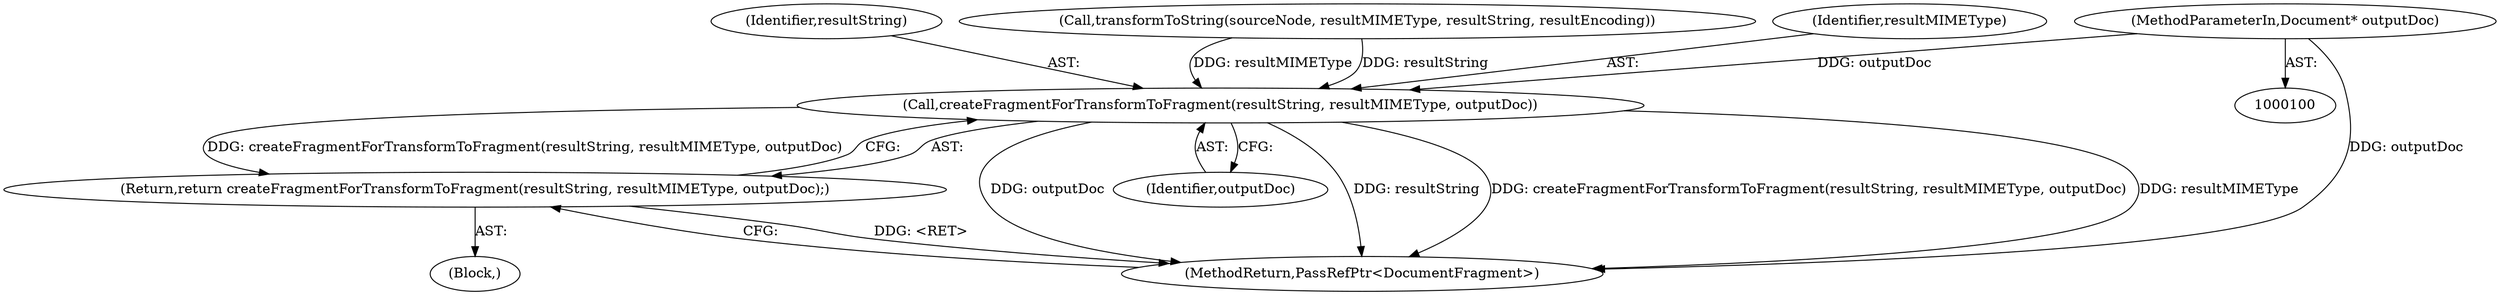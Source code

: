 digraph "0_Chrome_73edae623529f04c668268de49d00324b96166a2_10@pointer" {
"1000102" [label="(MethodParameterIn,Document* outputDoc)"];
"1000122" [label="(Call,createFragmentForTransformToFragment(resultString, resultMIMEType, outputDoc))"];
"1000121" [label="(Return,return createFragmentForTransformToFragment(resultString, resultMIMEType, outputDoc);)"];
"1000125" [label="(Identifier,outputDoc)"];
"1000121" [label="(Return,return createFragmentForTransformToFragment(resultString, resultMIMEType, outputDoc);)"];
"1000122" [label="(Call,createFragmentForTransformToFragment(resultString, resultMIMEType, outputDoc))"];
"1000123" [label="(Identifier,resultString)"];
"1000103" [label="(Block,)"];
"1000114" [label="(Call,transformToString(sourceNode, resultMIMEType, resultString, resultEncoding))"];
"1000126" [label="(MethodReturn,PassRefPtr<DocumentFragment>)"];
"1000102" [label="(MethodParameterIn,Document* outputDoc)"];
"1000124" [label="(Identifier,resultMIMEType)"];
"1000102" -> "1000100"  [label="AST: "];
"1000102" -> "1000126"  [label="DDG: outputDoc"];
"1000102" -> "1000122"  [label="DDG: outputDoc"];
"1000122" -> "1000121"  [label="AST: "];
"1000122" -> "1000125"  [label="CFG: "];
"1000123" -> "1000122"  [label="AST: "];
"1000124" -> "1000122"  [label="AST: "];
"1000125" -> "1000122"  [label="AST: "];
"1000121" -> "1000122"  [label="CFG: "];
"1000122" -> "1000126"  [label="DDG: outputDoc"];
"1000122" -> "1000126"  [label="DDG: resultString"];
"1000122" -> "1000126"  [label="DDG: createFragmentForTransformToFragment(resultString, resultMIMEType, outputDoc)"];
"1000122" -> "1000126"  [label="DDG: resultMIMEType"];
"1000122" -> "1000121"  [label="DDG: createFragmentForTransformToFragment(resultString, resultMIMEType, outputDoc)"];
"1000114" -> "1000122"  [label="DDG: resultString"];
"1000114" -> "1000122"  [label="DDG: resultMIMEType"];
"1000121" -> "1000103"  [label="AST: "];
"1000126" -> "1000121"  [label="CFG: "];
"1000121" -> "1000126"  [label="DDG: <RET>"];
}
